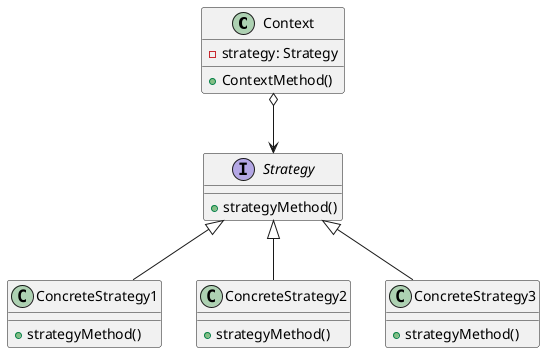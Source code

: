 @startuml
class Context {
    -strategy: Strategy
    +ContextMethod()
}

interface Strategy {
    +strategyMethod()
}

class ConcreteStrategy1 {
    +strategyMethod()
}

class ConcreteStrategy2 {
    +strategyMethod()
}

class ConcreteStrategy3 {
    +strategyMethod()
}

Context o--> Strategy
Strategy <|-- ConcreteStrategy1
Strategy <|-- ConcreteStrategy2
Strategy <|-- ConcreteStrategy3
@enduml